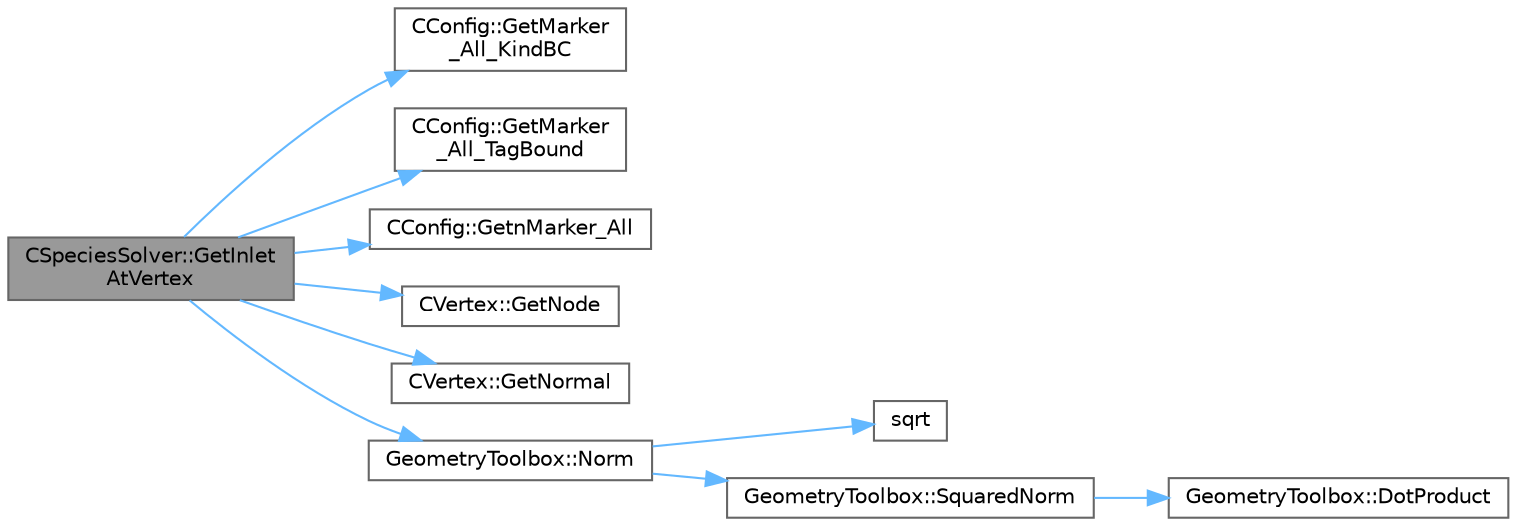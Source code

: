 digraph "CSpeciesSolver::GetInletAtVertex"
{
 // LATEX_PDF_SIZE
  bgcolor="transparent";
  edge [fontname=Helvetica,fontsize=10,labelfontname=Helvetica,labelfontsize=10];
  node [fontname=Helvetica,fontsize=10,shape=box,height=0.2,width=0.4];
  rankdir="LR";
  Node1 [id="Node000001",label="CSpeciesSolver::GetInlet\lAtVertex",height=0.2,width=0.4,color="gray40", fillcolor="grey60", style="filled", fontcolor="black",tooltip="Get the set of value imposed at an inlet."];
  Node1 -> Node2 [id="edge1_Node000001_Node000002",color="steelblue1",style="solid",tooltip=" "];
  Node2 [id="Node000002",label="CConfig::GetMarker\l_All_KindBC",height=0.2,width=0.4,color="grey40", fillcolor="white", style="filled",URL="$classCConfig.html#ae003cd8f406eaaa91849a774c9a20730",tooltip="Get the kind of boundary for each marker."];
  Node1 -> Node3 [id="edge2_Node000001_Node000003",color="steelblue1",style="solid",tooltip=" "];
  Node3 [id="Node000003",label="CConfig::GetMarker\l_All_TagBound",height=0.2,width=0.4,color="grey40", fillcolor="white", style="filled",URL="$classCConfig.html#ab8c9c1f45950a29355be4ff357049440",tooltip="Get the index of the surface defined in the geometry file."];
  Node1 -> Node4 [id="edge3_Node000001_Node000004",color="steelblue1",style="solid",tooltip=" "];
  Node4 [id="Node000004",label="CConfig::GetnMarker_All",height=0.2,width=0.4,color="grey40", fillcolor="white", style="filled",URL="$classCConfig.html#a459dee039e618d21a5d78db61c221240",tooltip="Get the total number of boundary markers of the local process including send/receive domains."];
  Node1 -> Node5 [id="edge4_Node000001_Node000005",color="steelblue1",style="solid",tooltip=" "];
  Node5 [id="Node000005",label="CVertex::GetNode",height=0.2,width=0.4,color="grey40", fillcolor="white", style="filled",URL="$classCVertex.html#ad568da06e7191358d3a09a1bee71cdb5",tooltip="Get the node of the vertex."];
  Node1 -> Node6 [id="edge5_Node000001_Node000006",color="steelblue1",style="solid",tooltip=" "];
  Node6 [id="Node000006",label="CVertex::GetNormal",height=0.2,width=0.4,color="grey40", fillcolor="white", style="filled",URL="$classCVertex.html#a57cacfe764770e6c0e54c278cb584f7c",tooltip="Copy the the normal vector of a face."];
  Node1 -> Node7 [id="edge6_Node000001_Node000007",color="steelblue1",style="solid",tooltip=" "];
  Node7 [id="Node000007",label="GeometryToolbox::Norm",height=0.2,width=0.4,color="grey40", fillcolor="white", style="filled",URL="$group__GeometryToolbox.html#gad8b24e50333c9a8378f7abf18222f36a",tooltip=" "];
  Node7 -> Node8 [id="edge7_Node000007_Node000008",color="steelblue1",style="solid",tooltip=" "];
  Node8 [id="Node000008",label="sqrt",height=0.2,width=0.4,color="grey40", fillcolor="white", style="filled",URL="$group__SIMD.html#ga54a1925ab40fb4249ea255072520de35",tooltip=" "];
  Node7 -> Node9 [id="edge8_Node000007_Node000009",color="steelblue1",style="solid",tooltip=" "];
  Node9 [id="Node000009",label="GeometryToolbox::SquaredNorm",height=0.2,width=0.4,color="grey40", fillcolor="white", style="filled",URL="$group__GeometryToolbox.html#ga98c9b9314cc6352c9bba49b8cfb4b056",tooltip=" "];
  Node9 -> Node10 [id="edge9_Node000009_Node000010",color="steelblue1",style="solid",tooltip=" "];
  Node10 [id="Node000010",label="GeometryToolbox::DotProduct",height=0.2,width=0.4,color="grey40", fillcolor="white", style="filled",URL="$group__GeometryToolbox.html#ga7ec3e1e20fab73dbf0159fe38492cc89",tooltip=" "];
}
